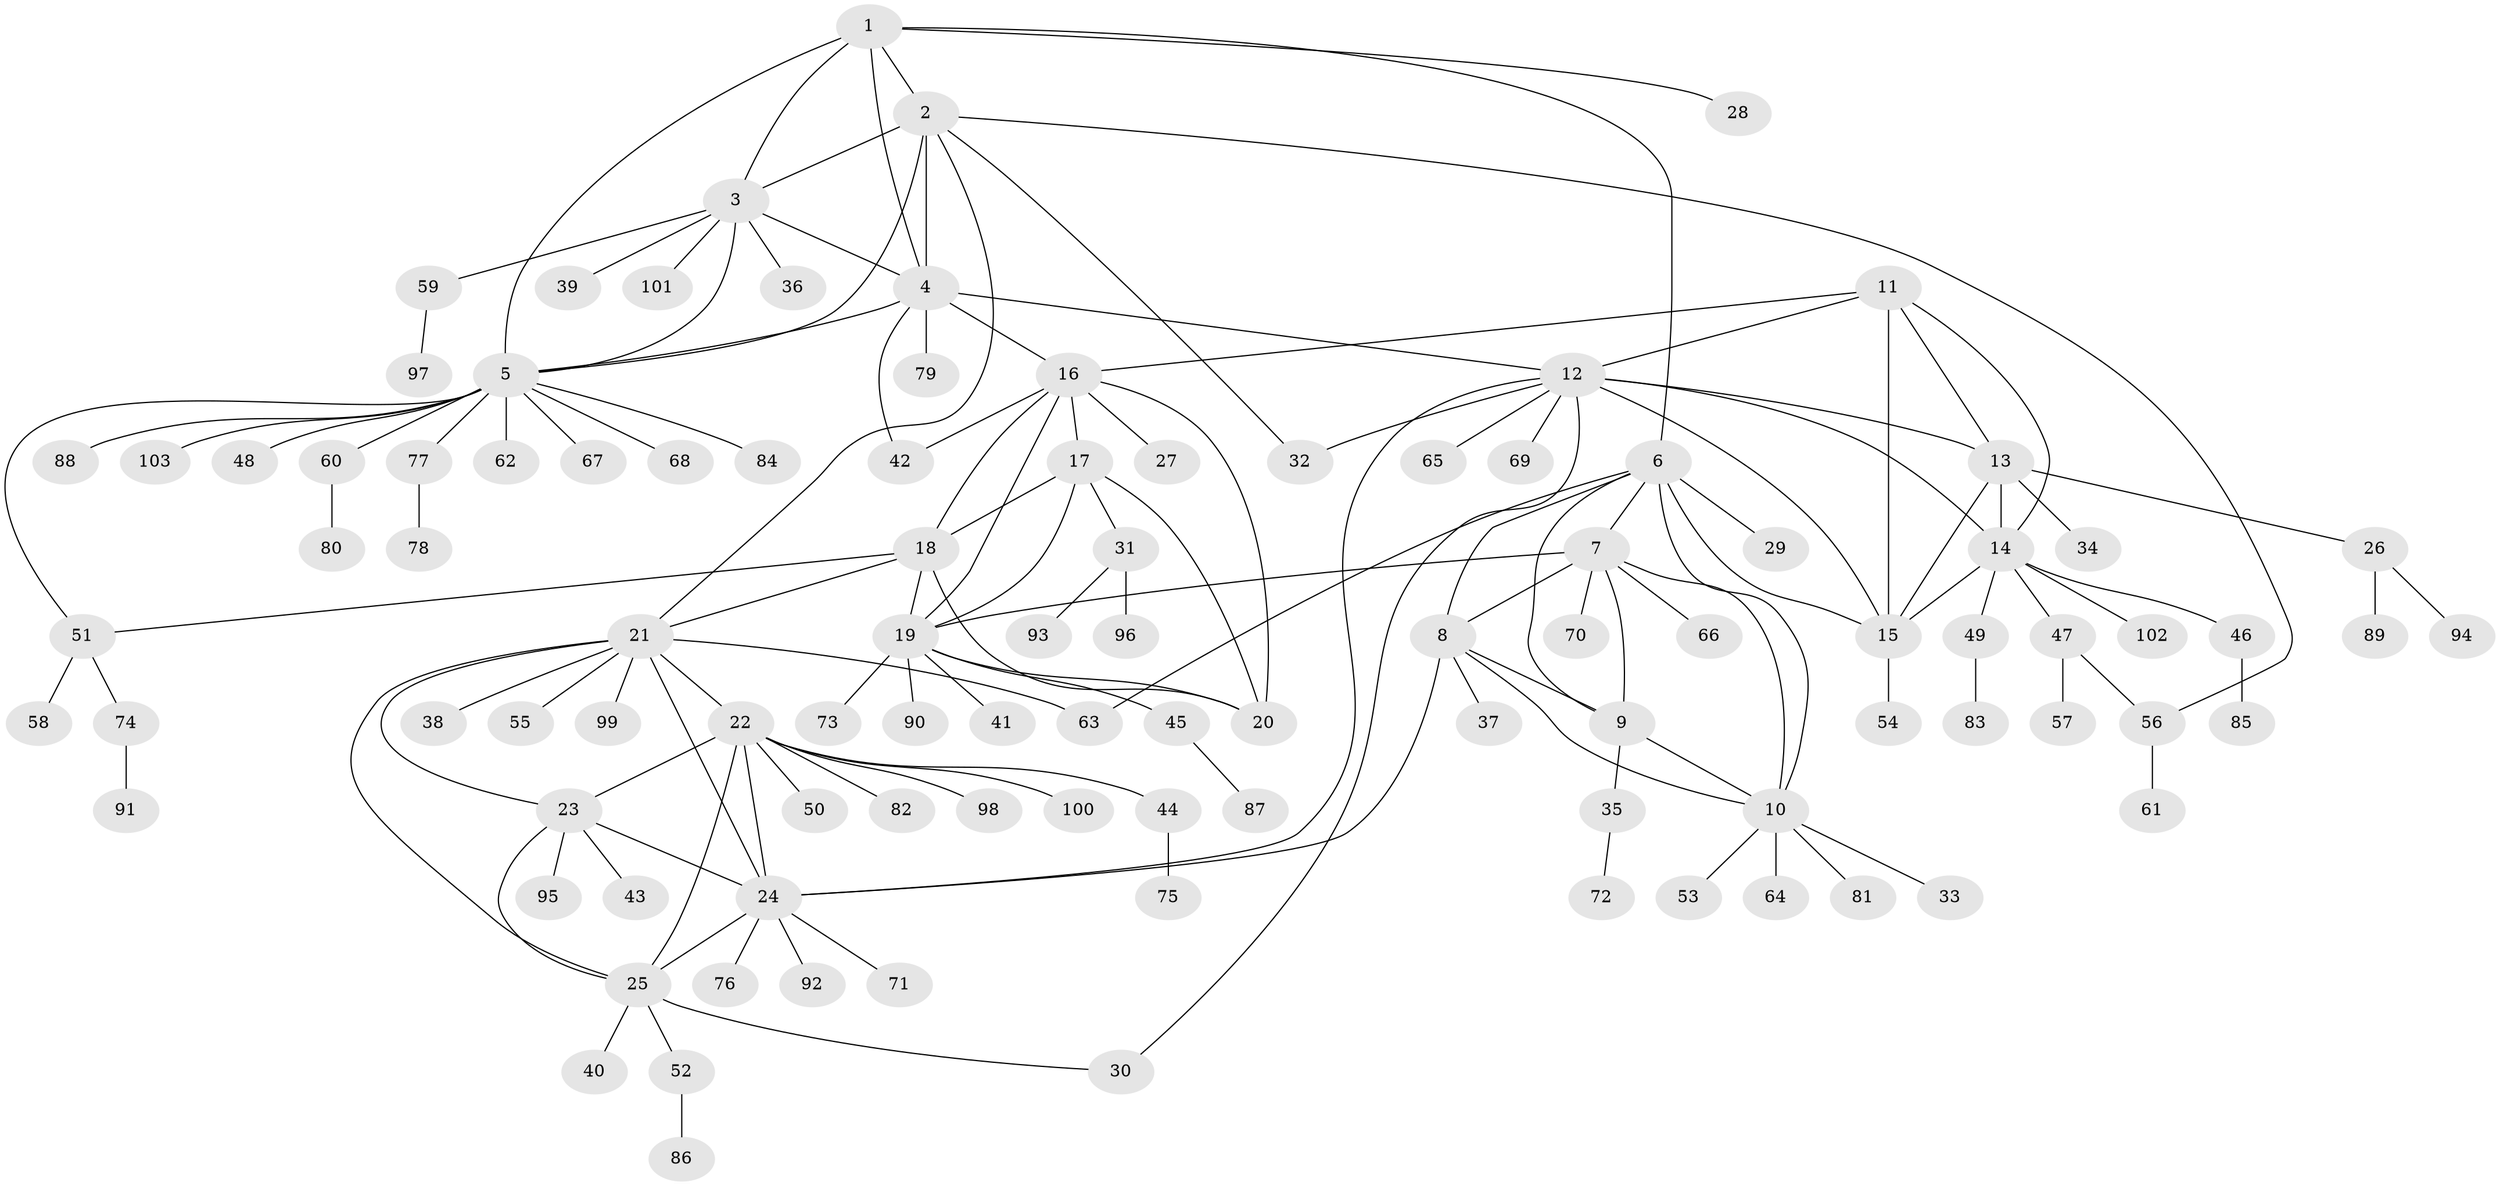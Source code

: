 // Generated by graph-tools (version 1.1) at 2025/37/03/09/25 02:37:13]
// undirected, 103 vertices, 144 edges
graph export_dot {
graph [start="1"]
  node [color=gray90,style=filled];
  1;
  2;
  3;
  4;
  5;
  6;
  7;
  8;
  9;
  10;
  11;
  12;
  13;
  14;
  15;
  16;
  17;
  18;
  19;
  20;
  21;
  22;
  23;
  24;
  25;
  26;
  27;
  28;
  29;
  30;
  31;
  32;
  33;
  34;
  35;
  36;
  37;
  38;
  39;
  40;
  41;
  42;
  43;
  44;
  45;
  46;
  47;
  48;
  49;
  50;
  51;
  52;
  53;
  54;
  55;
  56;
  57;
  58;
  59;
  60;
  61;
  62;
  63;
  64;
  65;
  66;
  67;
  68;
  69;
  70;
  71;
  72;
  73;
  74;
  75;
  76;
  77;
  78;
  79;
  80;
  81;
  82;
  83;
  84;
  85;
  86;
  87;
  88;
  89;
  90;
  91;
  92;
  93;
  94;
  95;
  96;
  97;
  98;
  99;
  100;
  101;
  102;
  103;
  1 -- 2;
  1 -- 3;
  1 -- 4;
  1 -- 5;
  1 -- 6;
  1 -- 28;
  2 -- 3;
  2 -- 4;
  2 -- 5;
  2 -- 21;
  2 -- 32;
  2 -- 56;
  3 -- 4;
  3 -- 5;
  3 -- 36;
  3 -- 39;
  3 -- 59;
  3 -- 101;
  4 -- 5;
  4 -- 12;
  4 -- 16;
  4 -- 42;
  4 -- 79;
  5 -- 48;
  5 -- 51;
  5 -- 60;
  5 -- 62;
  5 -- 67;
  5 -- 68;
  5 -- 77;
  5 -- 84;
  5 -- 88;
  5 -- 103;
  6 -- 7;
  6 -- 8;
  6 -- 9;
  6 -- 10;
  6 -- 15;
  6 -- 29;
  6 -- 63;
  7 -- 8;
  7 -- 9;
  7 -- 10;
  7 -- 19;
  7 -- 66;
  7 -- 70;
  8 -- 9;
  8 -- 10;
  8 -- 24;
  8 -- 37;
  9 -- 10;
  9 -- 35;
  10 -- 33;
  10 -- 53;
  10 -- 64;
  10 -- 81;
  11 -- 12;
  11 -- 13;
  11 -- 14;
  11 -- 15;
  11 -- 16;
  12 -- 13;
  12 -- 14;
  12 -- 15;
  12 -- 24;
  12 -- 30;
  12 -- 32;
  12 -- 65;
  12 -- 69;
  13 -- 14;
  13 -- 15;
  13 -- 26;
  13 -- 34;
  14 -- 15;
  14 -- 46;
  14 -- 47;
  14 -- 49;
  14 -- 102;
  15 -- 54;
  16 -- 17;
  16 -- 18;
  16 -- 19;
  16 -- 20;
  16 -- 27;
  16 -- 42;
  17 -- 18;
  17 -- 19;
  17 -- 20;
  17 -- 31;
  18 -- 19;
  18 -- 20;
  18 -- 21;
  18 -- 51;
  19 -- 20;
  19 -- 41;
  19 -- 45;
  19 -- 73;
  19 -- 90;
  21 -- 22;
  21 -- 23;
  21 -- 24;
  21 -- 25;
  21 -- 38;
  21 -- 55;
  21 -- 63;
  21 -- 99;
  22 -- 23;
  22 -- 24;
  22 -- 25;
  22 -- 44;
  22 -- 50;
  22 -- 82;
  22 -- 98;
  22 -- 100;
  23 -- 24;
  23 -- 25;
  23 -- 43;
  23 -- 95;
  24 -- 25;
  24 -- 71;
  24 -- 76;
  24 -- 92;
  25 -- 30;
  25 -- 40;
  25 -- 52;
  26 -- 89;
  26 -- 94;
  31 -- 93;
  31 -- 96;
  35 -- 72;
  44 -- 75;
  45 -- 87;
  46 -- 85;
  47 -- 56;
  47 -- 57;
  49 -- 83;
  51 -- 58;
  51 -- 74;
  52 -- 86;
  56 -- 61;
  59 -- 97;
  60 -- 80;
  74 -- 91;
  77 -- 78;
}
